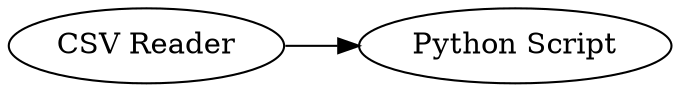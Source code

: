 digraph {
	"4323517952139147561_1" [label="Python Script"]
	"4323517952139147561_2" [label="CSV Reader"]
	"4323517952139147561_2" -> "4323517952139147561_1"
	rankdir=LR
}
